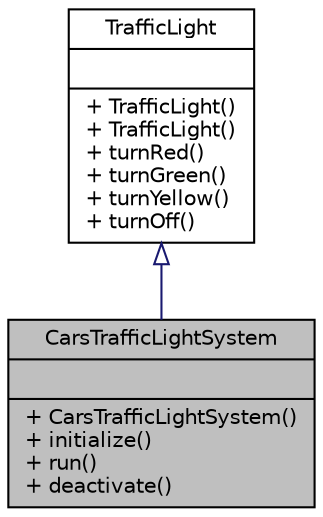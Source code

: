 digraph "CarsTrafficLightSystem"
{
 // LATEX_PDF_SIZE
  edge [fontname="Helvetica",fontsize="10",labelfontname="Helvetica",labelfontsize="10"];
  node [fontname="Helvetica",fontsize="10",shape=record];
  Node1 [label="{CarsTrafficLightSystem\n||+ CarsTrafficLightSystem()\l+ initialize()\l+ run()\l+ deactivate()\l}",height=0.2,width=0.4,color="black", fillcolor="grey75", style="filled", fontcolor="black",tooltip="Implements traffic light control specifically for cars."];
  Node2 -> Node1 [dir="back",color="midnightblue",fontsize="10",style="solid",arrowtail="onormal",fontname="Helvetica"];
  Node2 [label="{TrafficLight\n||+ TrafficLight()\l+ TrafficLight()\l+ turnRed()\l+ turnGreen()\l+ turnYellow()\l+ turnOff()\l}",height=0.2,width=0.4,color="black", fillcolor="white", style="filled",URL="$classTrafficLight.html",tooltip="A class to control a traffic light system using LEDs."];
}
